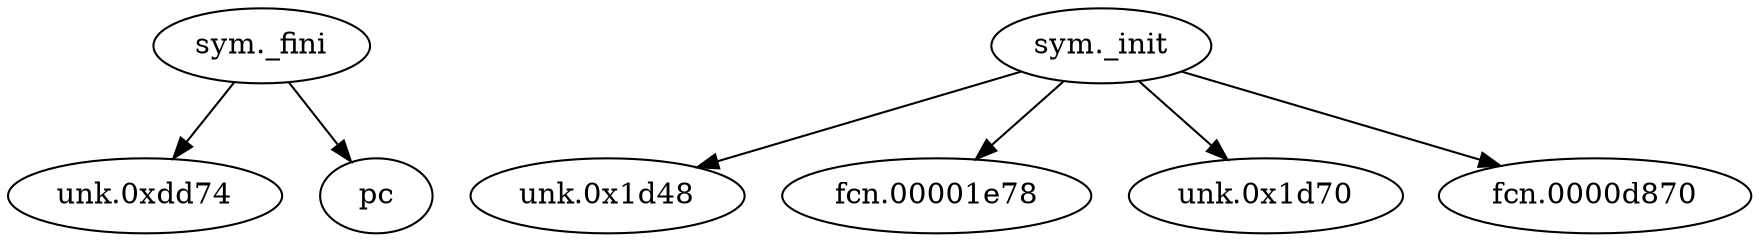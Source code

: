 digraph code {
  "0x0000dd50" [label="sym._fini"];
  "0x0000dd50" -> "0x0000dd74";
  "0x0000dd74" [label="unk.0xdd74"];
  "0x0000dd50" -> "0x00001da0";
  "0x00001da0" [label="pc"];
  "0x00001d24" [label="sym._init"];
  "0x00001d24" -> "0x00001d48";
  "0x00001d48" [label="unk.0x1d48"];
  "0x00001d24" -> "0x00001e78";
  "0x00001e78" [label="fcn.00001e78"];
  "0x00001d24" -> "0x00001d70";
  "0x00001d70" [label="unk.0x1d70"];
  "0x00001d24" -> "0x0000d870";
  "0x0000d870" [label="fcn.0000d870"];
}